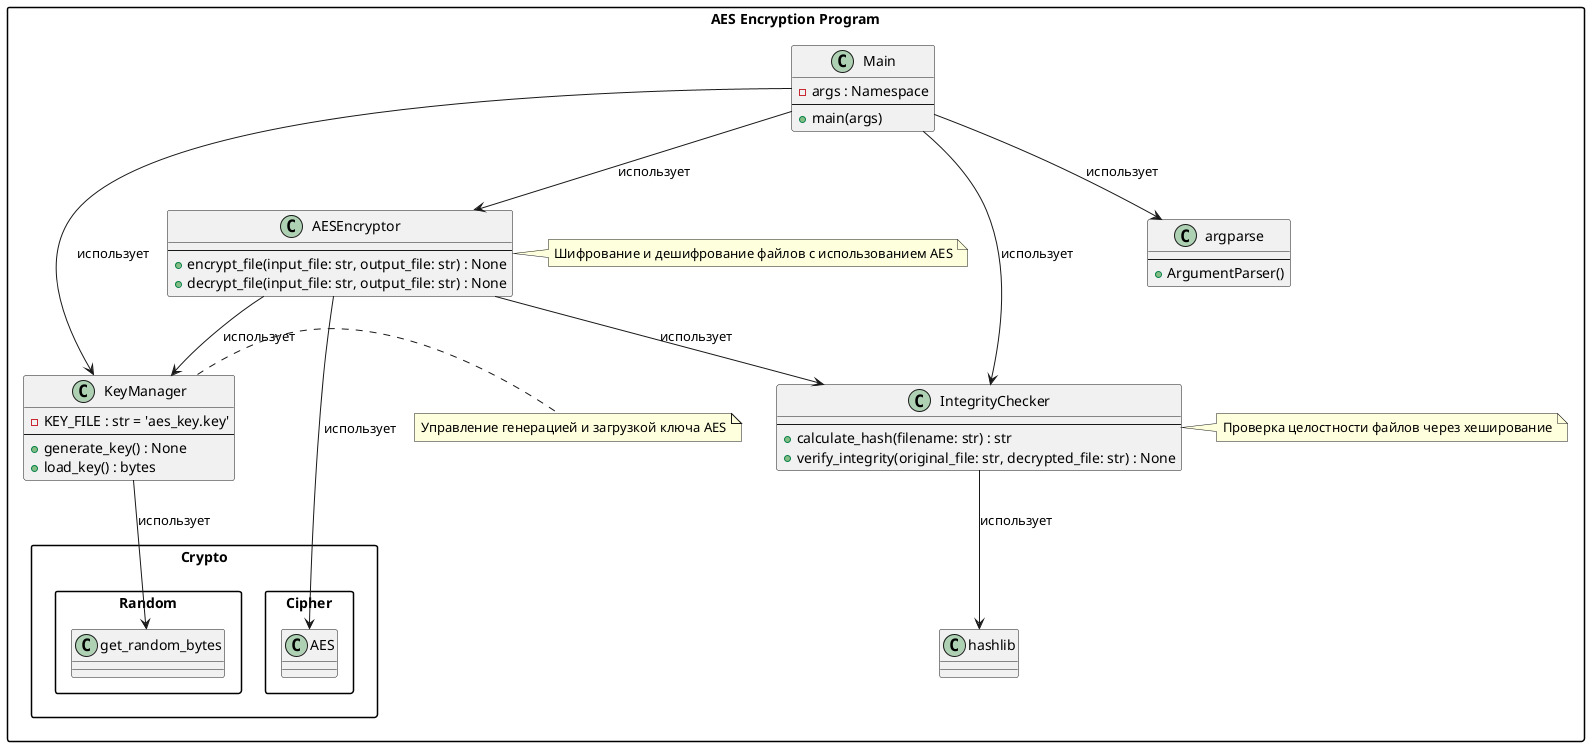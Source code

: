@startuml
skinparam packageStyle rectangle

package "AES Encryption Program" {

    class Main {
        - args : Namespace
        --
        + main(args)
    }

    class KeyManager {
        - KEY_FILE : str = 'aes_key.key'
        --
        + generate_key() : None
        + load_key() : bytes
    }

    class AESEncryptor {
        --
        + encrypt_file(input_file: str, output_file: str) : None
        + decrypt_file(input_file: str, output_file: str) : None
    }

    class IntegrityChecker {
        --
        + calculate_hash(filename: str) : str
        + verify_integrity(original_file: str, decrypted_file: str) : None
    }

    class argparse {
        --
        + ArgumentParser()
    }

    Main --> KeyManager : использует
    Main --> AESEncryptor : использует
    Main --> IntegrityChecker : использует
    Main --> argparse : использует

    AESEncryptor --> KeyManager : использует
    AESEncryptor --> IntegrityChecker : использует
    IntegrityChecker --> hashlib : использует
    AESEncryptor --> Crypto.Cipher.AES : использует
    KeyManager --> Crypto.Random.get_random_bytes : использует

    note right of KeyManager
      Управление генерацией и загрузкой ключа AES
    end note

    note right of AESEncryptor
      Шифрование и дешифрование файлов с использованием AES
    end note

    note right of IntegrityChecker
      Проверка целостности файлов через хеширование
    end note
}

@enduml


